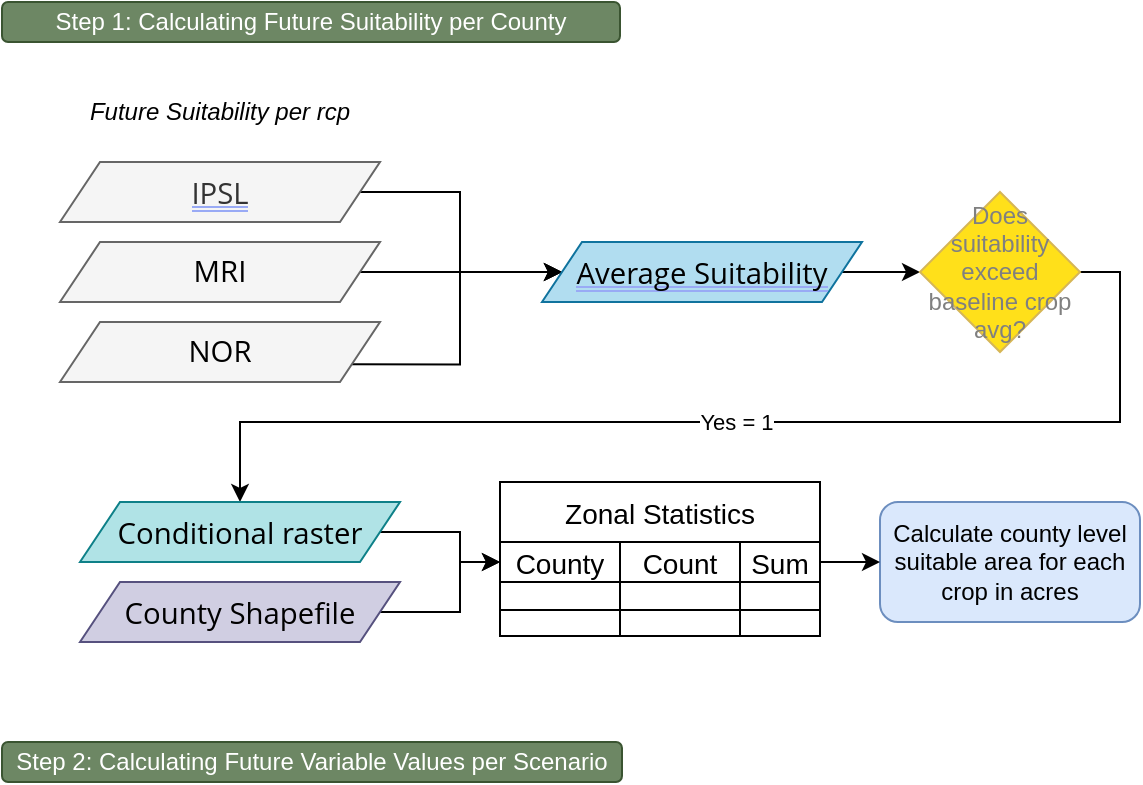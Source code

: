 <mxfile version="26.1.1">
  <diagram name="Page-1" id="U5n7xN84hakL3ZgfuC4N">
    <mxGraphModel dx="817" dy="520" grid="1" gridSize="10" guides="1" tooltips="1" connect="1" arrows="1" fold="1" page="1" pageScale="1" pageWidth="850" pageHeight="1100" math="0" shadow="0">
      <root>
        <mxCell id="0" />
        <mxCell id="1" parent="0" />
        <mxCell id="0VALnksqHh3Q-iaRCEPl-7" style="edgeStyle=orthogonalEdgeStyle;rounded=0;orthogonalLoop=1;jettySize=auto;html=1;exitX=1;exitY=0.5;exitDx=0;exitDy=0;entryX=0;entryY=0.5;entryDx=0;entryDy=0;" edge="1" parent="1" source="0VALnksqHh3Q-iaRCEPl-1" target="0VALnksqHh3Q-iaRCEPl-6">
          <mxGeometry relative="1" as="geometry">
            <Array as="points">
              <mxPoint x="260" y="135" />
              <mxPoint x="260" y="175" />
            </Array>
          </mxGeometry>
        </mxCell>
        <mxCell id="0VALnksqHh3Q-iaRCEPl-1" value="&lt;span style=&quot;-webkit-user-drag: none; -webkit-tap-highlight-color: transparent; margin: 0px; padding: 0px; user-select: text; background-position: 0px 100%; background-repeat: repeat-x; background-image: url(&amp;quot;data:image/svg+xml;base64,PHN2ZyB4bWxucz0iaHR0cDovL3d3dy53My5vcmcvMjAwMC9zdmciIHdpZHRoPSI1IiBoZWlnaHQ9IjMiPjxnIGZpbGw9Im5vbmUiIGZpbGwtcnVsZT0iZXZlbm9kZCIgc3Ryb2tlPSIjOTlBQUY1IiBzdHJva2UtbGluZWNhcD0icm91bmQiPjxwYXRoIGQ9Ik0wIC41aDVNMCAyLjVoNSIvPjwvZz48L3N2Zz4=&amp;quot;); border-bottom: 1px solid transparent; font-family: &amp;quot;Open Sans&amp;quot;, &amp;quot;Open Sans_EmbeddedFont&amp;quot;, &amp;quot;Open Sans_MSFontService&amp;quot;, sans-serif; font-size: 14.667px; font-variant-ligatures: none; text-align: left; white-space-collapse: preserve;&quot; class=&quot;NormalTextRun ContextualSpellingAndGrammarErrorV2Themed SCXW184423691 BCX0&quot;&gt;IPSL&lt;/span&gt;" style="shape=parallelogram;perimeter=parallelogramPerimeter;whiteSpace=wrap;html=1;fixedSize=1;fillColor=#f5f5f5;fontColor=#333333;strokeColor=#666666;labelBackgroundColor=none;" vertex="1" parent="1">
          <mxGeometry x="60" y="120" width="160" height="30" as="geometry" />
        </mxCell>
        <mxCell id="0VALnksqHh3Q-iaRCEPl-9" style="edgeStyle=orthogonalEdgeStyle;rounded=0;orthogonalLoop=1;jettySize=auto;html=1;exitX=1;exitY=0.5;exitDx=0;exitDy=0;entryX=0;entryY=0.5;entryDx=0;entryDy=0;" edge="1" parent="1" source="0VALnksqHh3Q-iaRCEPl-2" target="0VALnksqHh3Q-iaRCEPl-6">
          <mxGeometry relative="1" as="geometry" />
        </mxCell>
        <mxCell id="0VALnksqHh3Q-iaRCEPl-2" value="&lt;div style=&quot;text-align: left;&quot;&gt;&lt;span style=&quot;color: light-dark(rgb(0, 0, 0), rgb(255, 255, 255)); font-size: 14.667px; font-variant-ligatures: none; white-space-collapse: preserve;&quot;&gt;&lt;font face=&quot;Open Sans, Open Sans_EmbeddedFont, Open Sans_MSFontService, sans-serif&quot;&gt;MRI&lt;/font&gt;&lt;/span&gt;&lt;/div&gt;" style="shape=parallelogram;perimeter=parallelogramPerimeter;whiteSpace=wrap;html=1;fixedSize=1;fillColor=#f5f5f5;fontColor=#333333;strokeColor=#666666;labelBackgroundColor=none;" vertex="1" parent="1">
          <mxGeometry x="60" y="160" width="160" height="30" as="geometry" />
        </mxCell>
        <mxCell id="0VALnksqHh3Q-iaRCEPl-8" style="edgeStyle=orthogonalEdgeStyle;rounded=0;orthogonalLoop=1;jettySize=auto;html=1;exitX=1;exitY=0.75;exitDx=0;exitDy=0;entryX=0;entryY=0.5;entryDx=0;entryDy=0;" edge="1" parent="1" source="0VALnksqHh3Q-iaRCEPl-3" target="0VALnksqHh3Q-iaRCEPl-6">
          <mxGeometry relative="1" as="geometry">
            <Array as="points">
              <mxPoint x="260" y="221" />
              <mxPoint x="260" y="175" />
            </Array>
          </mxGeometry>
        </mxCell>
        <mxCell id="0VALnksqHh3Q-iaRCEPl-3" value="&lt;div style=&quot;text-align: left;&quot;&gt;&lt;span style=&quot;color: light-dark(rgb(0, 0, 0), rgb(255, 255, 255)); font-size: 14.667px; font-variant-ligatures: none; white-space-collapse: preserve;&quot;&gt;&lt;font face=&quot;Open Sans, Open Sans_EmbeddedFont, Open Sans_MSFontService, sans-serif&quot;&gt;NOR&lt;/font&gt;&lt;/span&gt;&lt;/div&gt;" style="shape=parallelogram;perimeter=parallelogramPerimeter;whiteSpace=wrap;html=1;fixedSize=1;fillColor=#f5f5f5;fontColor=#333333;strokeColor=#666666;labelBackgroundColor=none;" vertex="1" parent="1">
          <mxGeometry x="60" y="200" width="160" height="30" as="geometry" />
        </mxCell>
        <mxCell id="0VALnksqHh3Q-iaRCEPl-11" style="edgeStyle=orthogonalEdgeStyle;rounded=0;orthogonalLoop=1;jettySize=auto;html=1;exitX=1;exitY=0.5;exitDx=0;exitDy=0;entryX=0;entryY=0.5;entryDx=0;entryDy=0;" edge="1" parent="1" source="0VALnksqHh3Q-iaRCEPl-6" target="0VALnksqHh3Q-iaRCEPl-10">
          <mxGeometry relative="1" as="geometry" />
        </mxCell>
        <mxCell id="0VALnksqHh3Q-iaRCEPl-6" value="&lt;span style=&quot;-webkit-user-drag: none; -webkit-tap-highlight-color: transparent; margin: 0px; padding: 0px; user-select: text; background-position: 0px 100%; background-repeat: repeat-x; background-image: url(&amp;quot;data:image/svg+xml;base64,PHN2ZyB4bWxucz0iaHR0cDovL3d3dy53My5vcmcvMjAwMC9zdmciIHdpZHRoPSI1IiBoZWlnaHQ9IjMiPjxnIGZpbGw9Im5vbmUiIGZpbGwtcnVsZT0iZXZlbm9kZCIgc3Ryb2tlPSIjOTlBQUY1IiBzdHJva2UtbGluZWNhcD0icm91bmQiPjxwYXRoIGQ9Ik0wIC41aDVNMCAyLjVoNSIvPjwvZz48L3N2Zz4=&amp;quot;); border-bottom: 1px solid transparent; font-family: &amp;quot;Open Sans&amp;quot;, &amp;quot;Open Sans_EmbeddedFont&amp;quot;, &amp;quot;Open Sans_MSFontService&amp;quot;, sans-serif; font-size: 14.667px; font-variant-ligatures: none; text-align: left; white-space-collapse: preserve;&quot; class=&quot;NormalTextRun ContextualSpellingAndGrammarErrorV2Themed SCXW184423691 BCX0&quot;&gt;Average Suitability&lt;/span&gt;" style="shape=parallelogram;perimeter=parallelogramPerimeter;whiteSpace=wrap;html=1;fixedSize=1;fillColor=#b1ddf0;strokeColor=#10739e;labelBackgroundColor=none;" vertex="1" parent="1">
          <mxGeometry x="301" y="160" width="160" height="30" as="geometry" />
        </mxCell>
        <mxCell id="0VALnksqHh3Q-iaRCEPl-12" value="Yes = 1" style="edgeStyle=orthogonalEdgeStyle;rounded=0;orthogonalLoop=1;jettySize=auto;html=1;exitX=1;exitY=0.5;exitDx=0;exitDy=0;entryX=0.5;entryY=0;entryDx=0;entryDy=0;" edge="1" parent="1" source="0VALnksqHh3Q-iaRCEPl-10" target="0VALnksqHh3Q-iaRCEPl-16">
          <mxGeometry relative="1" as="geometry">
            <mxPoint x="150" y="310" as="targetPoint" />
            <Array as="points">
              <mxPoint x="590" y="175" />
              <mxPoint x="590" y="250" />
              <mxPoint x="150" y="250" />
            </Array>
          </mxGeometry>
        </mxCell>
        <mxCell id="0VALnksqHh3Q-iaRCEPl-10" value="&lt;font style=&quot;color: rgb(128, 128, 128);&quot;&gt;Does suitability exceed baseline crop avg?&lt;/font&gt;" style="rhombus;whiteSpace=wrap;html=1;fillColor=light-dark(#ffe01a, #281d00);strokeColor=#d6b656;" vertex="1" parent="1">
          <mxGeometry x="490" y="135" width="80" height="80" as="geometry" />
        </mxCell>
        <mxCell id="0VALnksqHh3Q-iaRCEPl-31" style="edgeStyle=orthogonalEdgeStyle;rounded=0;orthogonalLoop=1;jettySize=auto;html=1;exitX=1;exitY=0.5;exitDx=0;exitDy=0;entryX=0;entryY=0.5;entryDx=0;entryDy=0;" edge="1" parent="1" source="0VALnksqHh3Q-iaRCEPl-14" target="0VALnksqHh3Q-iaRCEPl-18">
          <mxGeometry relative="1" as="geometry">
            <mxPoint x="320" y="310" as="targetPoint" />
            <Array as="points">
              <mxPoint x="260" y="345" />
              <mxPoint x="260" y="320" />
            </Array>
          </mxGeometry>
        </mxCell>
        <mxCell id="0VALnksqHh3Q-iaRCEPl-14" value="&lt;span style=&quot;font-family: &amp;quot;Open Sans&amp;quot;, &amp;quot;Open Sans_EmbeddedFont&amp;quot;, &amp;quot;Open Sans_MSFontService&amp;quot;, sans-serif; font-size: 14.667px; font-variant-ligatures: none; text-align: left; white-space-collapse: preserve;&quot;&gt;County Shapefile&lt;/span&gt;" style="shape=parallelogram;perimeter=parallelogramPerimeter;whiteSpace=wrap;html=1;fixedSize=1;fillColor=#d0cee2;strokeColor=#56517e;labelBackgroundColor=none;" vertex="1" parent="1">
          <mxGeometry x="70" y="330" width="160" height="30" as="geometry" />
        </mxCell>
        <mxCell id="0VALnksqHh3Q-iaRCEPl-30" style="edgeStyle=orthogonalEdgeStyle;rounded=0;orthogonalLoop=1;jettySize=auto;html=1;exitX=1;exitY=0.5;exitDx=0;exitDy=0;entryX=0;entryY=0.5;entryDx=0;entryDy=0;" edge="1" parent="1" source="0VALnksqHh3Q-iaRCEPl-16" target="0VALnksqHh3Q-iaRCEPl-18">
          <mxGeometry relative="1" as="geometry">
            <mxPoint x="320" y="310" as="targetPoint" />
            <Array as="points">
              <mxPoint x="260" y="305" />
              <mxPoint x="260" y="320" />
            </Array>
          </mxGeometry>
        </mxCell>
        <mxCell id="0VALnksqHh3Q-iaRCEPl-16" value="&lt;span style=&quot;font-family: &amp;quot;Open Sans&amp;quot;, &amp;quot;Open Sans_EmbeddedFont&amp;quot;, &amp;quot;Open Sans_MSFontService&amp;quot;, sans-serif; font-size: 14.667px; font-variant-ligatures: none; text-align: left; white-space-collapse: preserve;&quot;&gt;Conditional raster&lt;/span&gt;" style="shape=parallelogram;perimeter=parallelogramPerimeter;whiteSpace=wrap;html=1;fixedSize=1;fillColor=#b0e3e6;strokeColor=#0e8088;labelBackgroundColor=none;" vertex="1" parent="1">
          <mxGeometry x="70" y="290" width="160" height="30" as="geometry" />
        </mxCell>
        <mxCell id="0VALnksqHh3Q-iaRCEPl-17" value="Zonal Statistics" style="shape=table;startSize=30;container=1;collapsible=0;childLayout=tableLayout;strokeColor=default;fontSize=14;" vertex="1" parent="1">
          <mxGeometry x="280" y="280" width="160" height="77" as="geometry" />
        </mxCell>
        <mxCell id="0VALnksqHh3Q-iaRCEPl-18" value="" style="shape=tableRow;horizontal=0;startSize=0;swimlaneHead=0;swimlaneBody=0;strokeColor=inherit;top=0;left=0;bottom=0;right=0;collapsible=0;dropTarget=0;fillColor=none;points=[[0,0.5],[1,0.5]];portConstraint=eastwest;fontSize=14;" vertex="1" parent="0VALnksqHh3Q-iaRCEPl-17">
          <mxGeometry y="30" width="160" height="20" as="geometry" />
        </mxCell>
        <mxCell id="0VALnksqHh3Q-iaRCEPl-19" value="County" style="shape=partialRectangle;html=1;whiteSpace=wrap;connectable=0;strokeColor=inherit;overflow=hidden;fillColor=none;top=0;left=0;bottom=0;right=0;pointerEvents=1;fontSize=14;" vertex="1" parent="0VALnksqHh3Q-iaRCEPl-18">
          <mxGeometry width="60" height="20" as="geometry">
            <mxRectangle width="60" height="20" as="alternateBounds" />
          </mxGeometry>
        </mxCell>
        <mxCell id="0VALnksqHh3Q-iaRCEPl-20" value="Count" style="shape=partialRectangle;html=1;whiteSpace=wrap;connectable=0;strokeColor=inherit;overflow=hidden;fillColor=none;top=0;left=0;bottom=0;right=0;pointerEvents=1;fontSize=14;" vertex="1" parent="0VALnksqHh3Q-iaRCEPl-18">
          <mxGeometry x="60" width="60" height="20" as="geometry">
            <mxRectangle width="60" height="20" as="alternateBounds" />
          </mxGeometry>
        </mxCell>
        <mxCell id="0VALnksqHh3Q-iaRCEPl-21" value="Sum" style="shape=partialRectangle;html=1;whiteSpace=wrap;connectable=0;strokeColor=inherit;overflow=hidden;fillColor=none;top=0;left=0;bottom=0;right=0;pointerEvents=1;fontSize=14;" vertex="1" parent="0VALnksqHh3Q-iaRCEPl-18">
          <mxGeometry x="120" width="40" height="20" as="geometry">
            <mxRectangle width="40" height="20" as="alternateBounds" />
          </mxGeometry>
        </mxCell>
        <mxCell id="0VALnksqHh3Q-iaRCEPl-22" value="" style="shape=tableRow;horizontal=0;startSize=0;swimlaneHead=0;swimlaneBody=0;strokeColor=inherit;top=0;left=0;bottom=0;right=0;collapsible=0;dropTarget=0;fillColor=none;points=[[0,0.5],[1,0.5]];portConstraint=eastwest;fontSize=14;" vertex="1" parent="0VALnksqHh3Q-iaRCEPl-17">
          <mxGeometry y="50" width="160" height="14" as="geometry" />
        </mxCell>
        <mxCell id="0VALnksqHh3Q-iaRCEPl-23" value="" style="shape=partialRectangle;html=1;whiteSpace=wrap;connectable=0;strokeColor=inherit;overflow=hidden;fillColor=none;top=0;left=0;bottom=0;right=0;pointerEvents=1;fontSize=14;" vertex="1" parent="0VALnksqHh3Q-iaRCEPl-22">
          <mxGeometry width="60" height="14" as="geometry">
            <mxRectangle width="60" height="14" as="alternateBounds" />
          </mxGeometry>
        </mxCell>
        <mxCell id="0VALnksqHh3Q-iaRCEPl-24" value="" style="shape=partialRectangle;html=1;whiteSpace=wrap;connectable=0;strokeColor=inherit;overflow=hidden;fillColor=none;top=0;left=0;bottom=0;right=0;pointerEvents=1;fontSize=14;" vertex="1" parent="0VALnksqHh3Q-iaRCEPl-22">
          <mxGeometry x="60" width="60" height="14" as="geometry">
            <mxRectangle width="60" height="14" as="alternateBounds" />
          </mxGeometry>
        </mxCell>
        <mxCell id="0VALnksqHh3Q-iaRCEPl-25" value="" style="shape=partialRectangle;html=1;whiteSpace=wrap;connectable=0;strokeColor=inherit;overflow=hidden;fillColor=none;top=0;left=0;bottom=0;right=0;pointerEvents=1;fontSize=14;" vertex="1" parent="0VALnksqHh3Q-iaRCEPl-22">
          <mxGeometry x="120" width="40" height="14" as="geometry">
            <mxRectangle width="40" height="14" as="alternateBounds" />
          </mxGeometry>
        </mxCell>
        <mxCell id="0VALnksqHh3Q-iaRCEPl-26" value="" style="shape=tableRow;horizontal=0;startSize=0;swimlaneHead=0;swimlaneBody=0;strokeColor=inherit;top=0;left=0;bottom=0;right=0;collapsible=0;dropTarget=0;fillColor=none;points=[[0,0.5],[1,0.5]];portConstraint=eastwest;fontSize=14;" vertex="1" parent="0VALnksqHh3Q-iaRCEPl-17">
          <mxGeometry y="64" width="160" height="13" as="geometry" />
        </mxCell>
        <mxCell id="0VALnksqHh3Q-iaRCEPl-27" value="" style="shape=partialRectangle;html=1;whiteSpace=wrap;connectable=0;strokeColor=inherit;overflow=hidden;fillColor=none;top=0;left=0;bottom=0;right=0;pointerEvents=1;fontSize=14;" vertex="1" parent="0VALnksqHh3Q-iaRCEPl-26">
          <mxGeometry width="60" height="13" as="geometry">
            <mxRectangle width="60" height="13" as="alternateBounds" />
          </mxGeometry>
        </mxCell>
        <mxCell id="0VALnksqHh3Q-iaRCEPl-28" value="" style="shape=partialRectangle;html=1;whiteSpace=wrap;connectable=0;strokeColor=inherit;overflow=hidden;fillColor=none;top=0;left=0;bottom=0;right=0;pointerEvents=1;fontSize=14;" vertex="1" parent="0VALnksqHh3Q-iaRCEPl-26">
          <mxGeometry x="60" width="60" height="13" as="geometry">
            <mxRectangle width="60" height="13" as="alternateBounds" />
          </mxGeometry>
        </mxCell>
        <mxCell id="0VALnksqHh3Q-iaRCEPl-29" value="" style="shape=partialRectangle;html=1;whiteSpace=wrap;connectable=0;strokeColor=inherit;overflow=hidden;fillColor=none;top=0;left=0;bottom=0;right=0;pointerEvents=1;fontSize=14;" vertex="1" parent="0VALnksqHh3Q-iaRCEPl-26">
          <mxGeometry x="120" width="40" height="13" as="geometry">
            <mxRectangle width="40" height="13" as="alternateBounds" />
          </mxGeometry>
        </mxCell>
        <mxCell id="0VALnksqHh3Q-iaRCEPl-32" value="&lt;i&gt;Future Suitability per rcp&lt;/i&gt;" style="text;html=1;align=center;verticalAlign=middle;whiteSpace=wrap;rounded=0;" vertex="1" parent="1">
          <mxGeometry x="65" y="80" width="150" height="30" as="geometry" />
        </mxCell>
        <mxCell id="0VALnksqHh3Q-iaRCEPl-33" value="Step 1: Calculating Future Suitability per County" style="rounded=1;whiteSpace=wrap;html=1;fillColor=#6d8764;strokeColor=#3A5431;fontColor=#ffffff;" vertex="1" parent="1">
          <mxGeometry x="31" y="40" width="309" height="20" as="geometry" />
        </mxCell>
        <mxCell id="0VALnksqHh3Q-iaRCEPl-34" value="Calculate county level suitable area for each crop in acres" style="rounded=1;whiteSpace=wrap;html=1;fillColor=#dae8fc;strokeColor=#6c8ebf;" vertex="1" parent="1">
          <mxGeometry x="470" y="290" width="130" height="60" as="geometry" />
        </mxCell>
        <mxCell id="0VALnksqHh3Q-iaRCEPl-35" style="edgeStyle=orthogonalEdgeStyle;rounded=0;orthogonalLoop=1;jettySize=auto;html=1;exitX=1;exitY=0.5;exitDx=0;exitDy=0;entryX=0;entryY=0.5;entryDx=0;entryDy=0;" edge="1" parent="1" source="0VALnksqHh3Q-iaRCEPl-18" target="0VALnksqHh3Q-iaRCEPl-34">
          <mxGeometry relative="1" as="geometry" />
        </mxCell>
        <mxCell id="0VALnksqHh3Q-iaRCEPl-36" value="Step 2: Calculating Future Variable Values per Scenario" style="rounded=1;whiteSpace=wrap;html=1;fillColor=#6d8764;strokeColor=#3A5431;fontColor=#ffffff;" vertex="1" parent="1">
          <mxGeometry x="31" y="410" width="310" height="20" as="geometry" />
        </mxCell>
      </root>
    </mxGraphModel>
  </diagram>
</mxfile>
